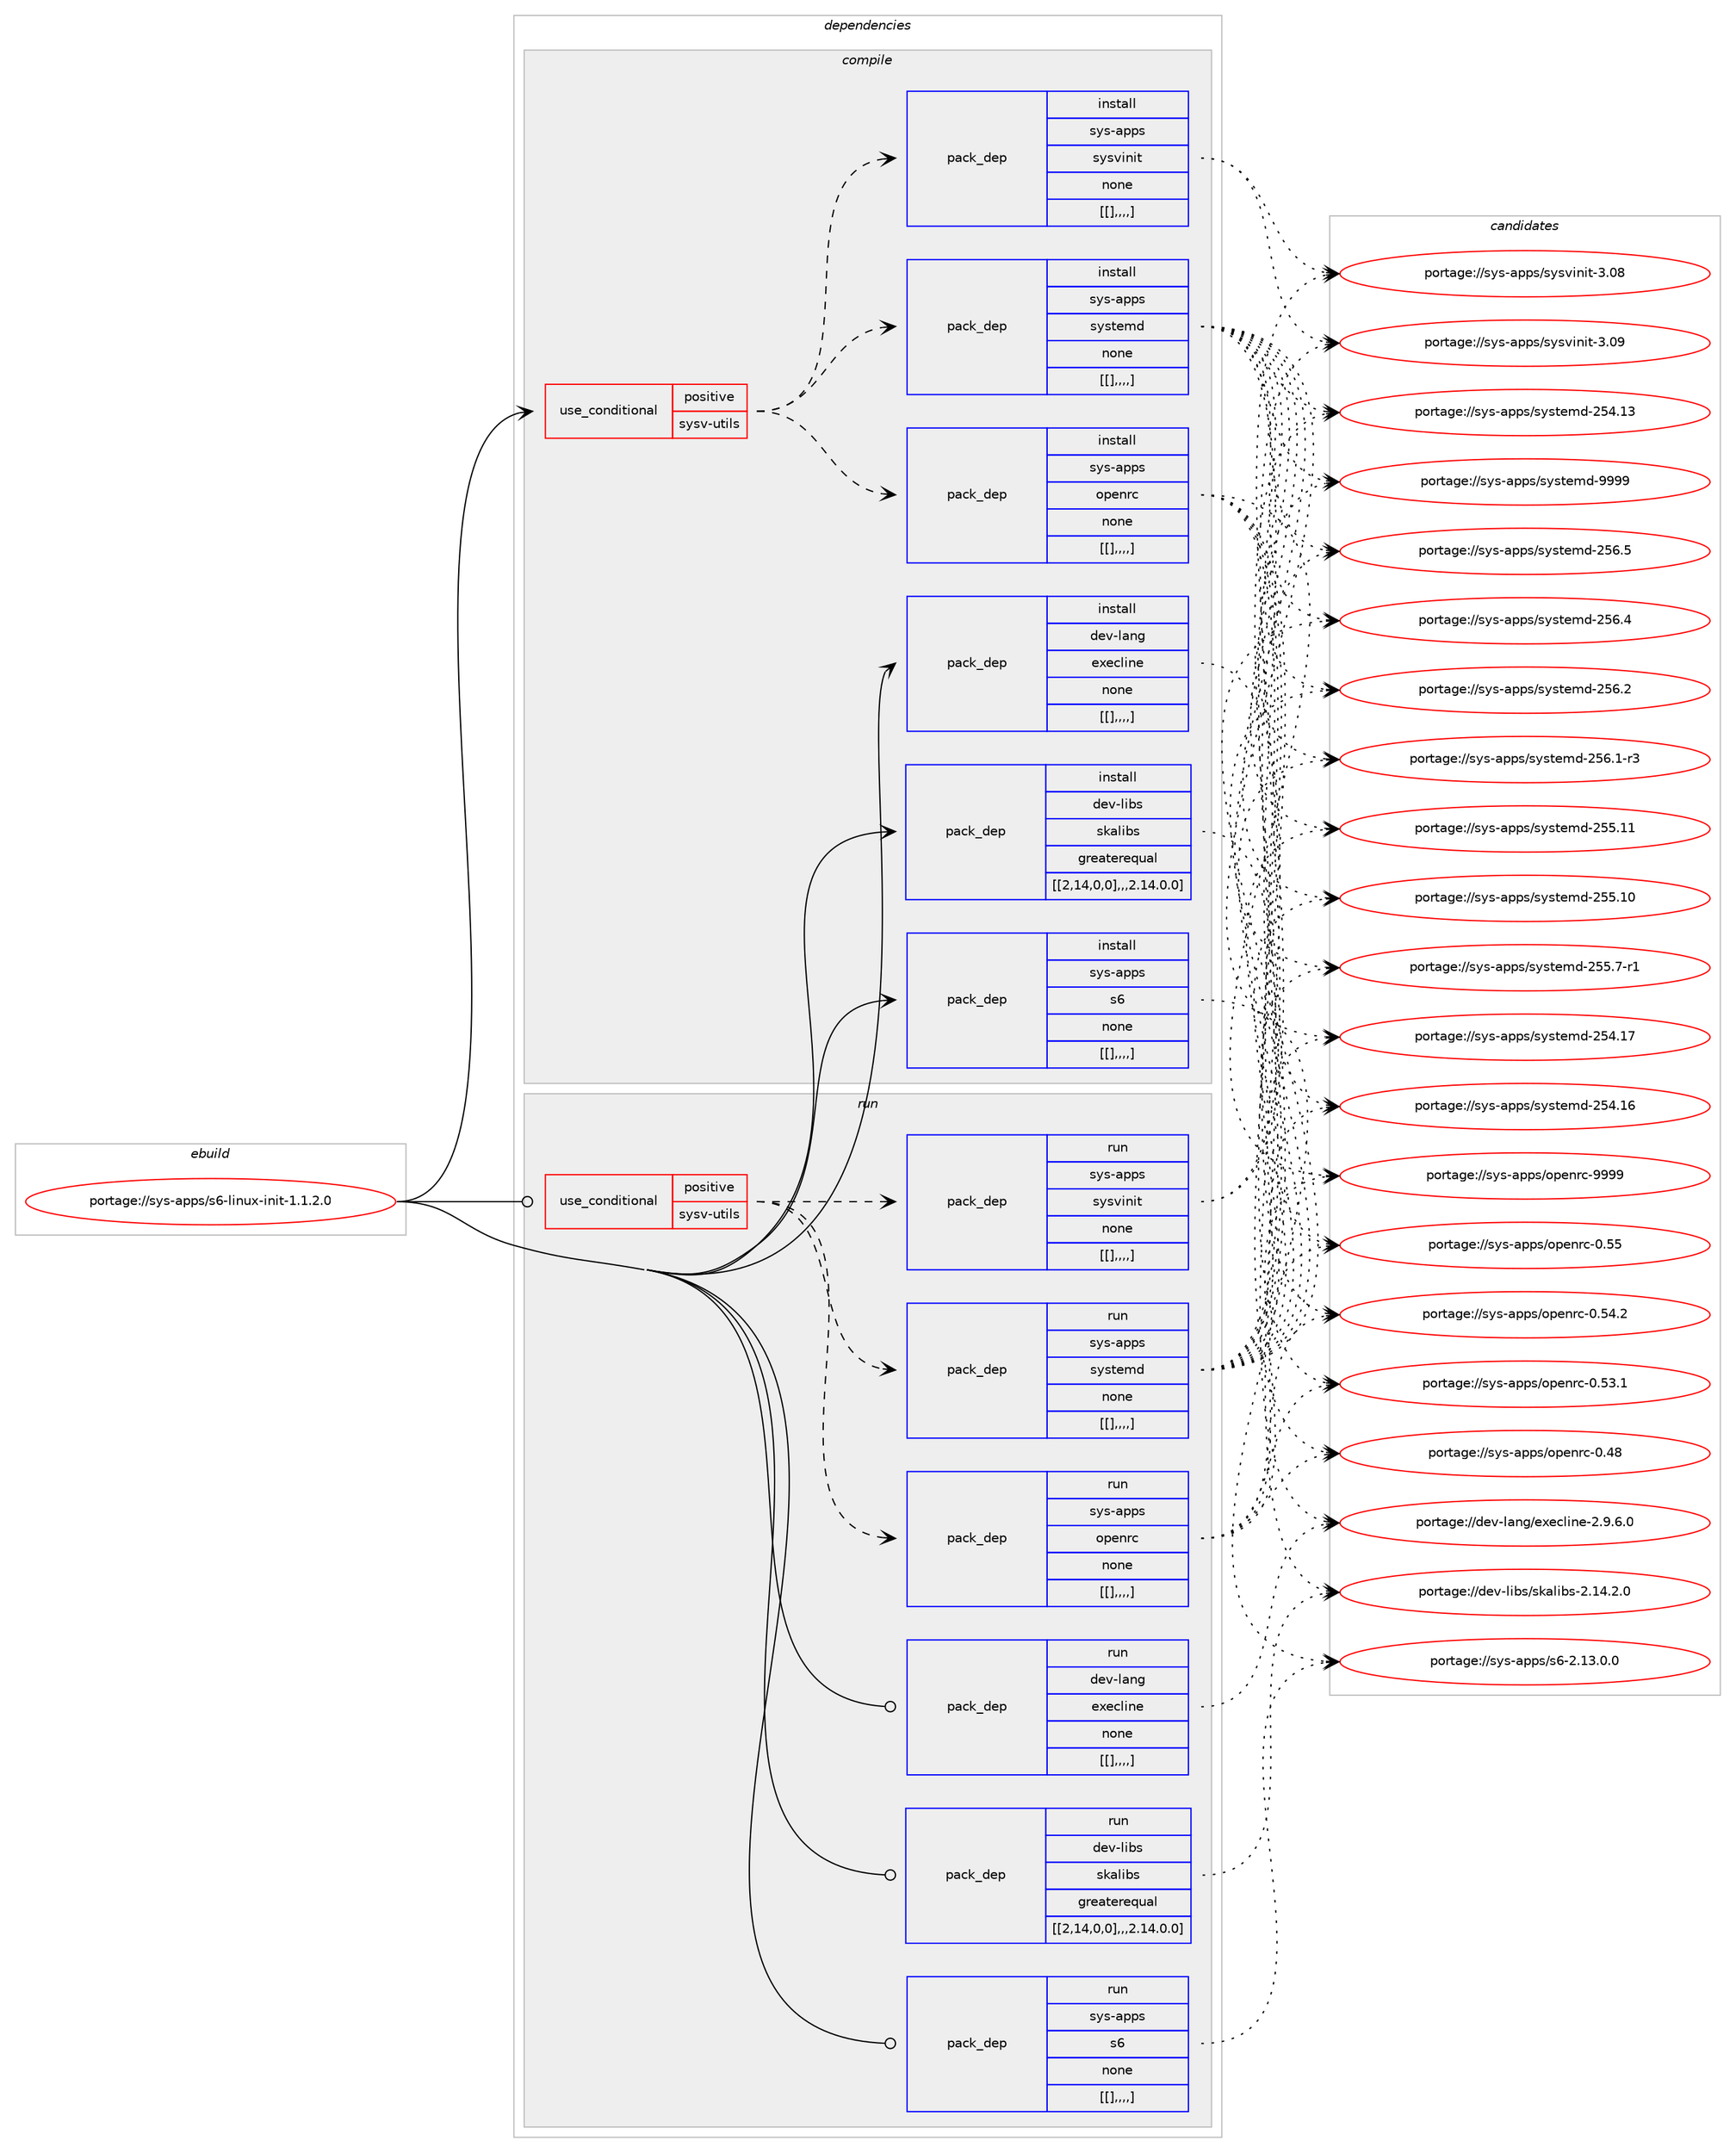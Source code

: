 digraph prolog {

# *************
# Graph options
# *************

newrank=true;
concentrate=true;
compound=true;
graph [rankdir=LR,fontname=Helvetica,fontsize=10,ranksep=1.5];#, ranksep=2.5, nodesep=0.2];
edge  [arrowhead=vee];
node  [fontname=Helvetica,fontsize=10];

# **********
# The ebuild
# **********

subgraph cluster_leftcol {
color=gray;
label=<<i>ebuild</i>>;
id [label="portage://sys-apps/s6-linux-init-1.1.2.0", color=red, width=4, href="../sys-apps/s6-linux-init-1.1.2.0.svg"];
}

# ****************
# The dependencies
# ****************

subgraph cluster_midcol {
color=gray;
label=<<i>dependencies</i>>;
subgraph cluster_compile {
fillcolor="#eeeeee";
style=filled;
label=<<i>compile</i>>;
subgraph cond115862 {
dependency439154 [label=<<TABLE BORDER="0" CELLBORDER="1" CELLSPACING="0" CELLPADDING="4"><TR><TD ROWSPAN="3" CELLPADDING="10">use_conditional</TD></TR><TR><TD>positive</TD></TR><TR><TD>sysv-utils</TD></TR></TABLE>>, shape=none, color=red];
subgraph pack320235 {
dependency439155 [label=<<TABLE BORDER="0" CELLBORDER="1" CELLSPACING="0" CELLPADDING="4" WIDTH="220"><TR><TD ROWSPAN="6" CELLPADDING="30">pack_dep</TD></TR><TR><TD WIDTH="110">install</TD></TR><TR><TD>sys-apps</TD></TR><TR><TD>openrc</TD></TR><TR><TD>none</TD></TR><TR><TD>[[],,,,]</TD></TR></TABLE>>, shape=none, color=blue];
}
dependency439154:e -> dependency439155:w [weight=20,style="dashed",arrowhead="vee"];
subgraph pack320236 {
dependency439156 [label=<<TABLE BORDER="0" CELLBORDER="1" CELLSPACING="0" CELLPADDING="4" WIDTH="220"><TR><TD ROWSPAN="6" CELLPADDING="30">pack_dep</TD></TR><TR><TD WIDTH="110">install</TD></TR><TR><TD>sys-apps</TD></TR><TR><TD>systemd</TD></TR><TR><TD>none</TD></TR><TR><TD>[[],,,,]</TD></TR></TABLE>>, shape=none, color=blue];
}
dependency439154:e -> dependency439156:w [weight=20,style="dashed",arrowhead="vee"];
subgraph pack320237 {
dependency439157 [label=<<TABLE BORDER="0" CELLBORDER="1" CELLSPACING="0" CELLPADDING="4" WIDTH="220"><TR><TD ROWSPAN="6" CELLPADDING="30">pack_dep</TD></TR><TR><TD WIDTH="110">install</TD></TR><TR><TD>sys-apps</TD></TR><TR><TD>sysvinit</TD></TR><TR><TD>none</TD></TR><TR><TD>[[],,,,]</TD></TR></TABLE>>, shape=none, color=blue];
}
dependency439154:e -> dependency439157:w [weight=20,style="dashed",arrowhead="vee"];
}
id:e -> dependency439154:w [weight=20,style="solid",arrowhead="vee"];
subgraph pack320238 {
dependency439158 [label=<<TABLE BORDER="0" CELLBORDER="1" CELLSPACING="0" CELLPADDING="4" WIDTH="220"><TR><TD ROWSPAN="6" CELLPADDING="30">pack_dep</TD></TR><TR><TD WIDTH="110">install</TD></TR><TR><TD>dev-lang</TD></TR><TR><TD>execline</TD></TR><TR><TD>none</TD></TR><TR><TD>[[],,,,]</TD></TR></TABLE>>, shape=none, color=blue];
}
id:e -> dependency439158:w [weight=20,style="solid",arrowhead="vee"];
subgraph pack320239 {
dependency439159 [label=<<TABLE BORDER="0" CELLBORDER="1" CELLSPACING="0" CELLPADDING="4" WIDTH="220"><TR><TD ROWSPAN="6" CELLPADDING="30">pack_dep</TD></TR><TR><TD WIDTH="110">install</TD></TR><TR><TD>dev-libs</TD></TR><TR><TD>skalibs</TD></TR><TR><TD>greaterequal</TD></TR><TR><TD>[[2,14,0,0],,,2.14.0.0]</TD></TR></TABLE>>, shape=none, color=blue];
}
id:e -> dependency439159:w [weight=20,style="solid",arrowhead="vee"];
subgraph pack320240 {
dependency439160 [label=<<TABLE BORDER="0" CELLBORDER="1" CELLSPACING="0" CELLPADDING="4" WIDTH="220"><TR><TD ROWSPAN="6" CELLPADDING="30">pack_dep</TD></TR><TR><TD WIDTH="110">install</TD></TR><TR><TD>sys-apps</TD></TR><TR><TD>s6</TD></TR><TR><TD>none</TD></TR><TR><TD>[[],,,,]</TD></TR></TABLE>>, shape=none, color=blue];
}
id:e -> dependency439160:w [weight=20,style="solid",arrowhead="vee"];
}
subgraph cluster_compileandrun {
fillcolor="#eeeeee";
style=filled;
label=<<i>compile and run</i>>;
}
subgraph cluster_run {
fillcolor="#eeeeee";
style=filled;
label=<<i>run</i>>;
subgraph cond115863 {
dependency439161 [label=<<TABLE BORDER="0" CELLBORDER="1" CELLSPACING="0" CELLPADDING="4"><TR><TD ROWSPAN="3" CELLPADDING="10">use_conditional</TD></TR><TR><TD>positive</TD></TR><TR><TD>sysv-utils</TD></TR></TABLE>>, shape=none, color=red];
subgraph pack320241 {
dependency439162 [label=<<TABLE BORDER="0" CELLBORDER="1" CELLSPACING="0" CELLPADDING="4" WIDTH="220"><TR><TD ROWSPAN="6" CELLPADDING="30">pack_dep</TD></TR><TR><TD WIDTH="110">run</TD></TR><TR><TD>sys-apps</TD></TR><TR><TD>openrc</TD></TR><TR><TD>none</TD></TR><TR><TD>[[],,,,]</TD></TR></TABLE>>, shape=none, color=blue];
}
dependency439161:e -> dependency439162:w [weight=20,style="dashed",arrowhead="vee"];
subgraph pack320242 {
dependency439163 [label=<<TABLE BORDER="0" CELLBORDER="1" CELLSPACING="0" CELLPADDING="4" WIDTH="220"><TR><TD ROWSPAN="6" CELLPADDING="30">pack_dep</TD></TR><TR><TD WIDTH="110">run</TD></TR><TR><TD>sys-apps</TD></TR><TR><TD>systemd</TD></TR><TR><TD>none</TD></TR><TR><TD>[[],,,,]</TD></TR></TABLE>>, shape=none, color=blue];
}
dependency439161:e -> dependency439163:w [weight=20,style="dashed",arrowhead="vee"];
subgraph pack320243 {
dependency439164 [label=<<TABLE BORDER="0" CELLBORDER="1" CELLSPACING="0" CELLPADDING="4" WIDTH="220"><TR><TD ROWSPAN="6" CELLPADDING="30">pack_dep</TD></TR><TR><TD WIDTH="110">run</TD></TR><TR><TD>sys-apps</TD></TR><TR><TD>sysvinit</TD></TR><TR><TD>none</TD></TR><TR><TD>[[],,,,]</TD></TR></TABLE>>, shape=none, color=blue];
}
dependency439161:e -> dependency439164:w [weight=20,style="dashed",arrowhead="vee"];
}
id:e -> dependency439161:w [weight=20,style="solid",arrowhead="odot"];
subgraph pack320244 {
dependency439165 [label=<<TABLE BORDER="0" CELLBORDER="1" CELLSPACING="0" CELLPADDING="4" WIDTH="220"><TR><TD ROWSPAN="6" CELLPADDING="30">pack_dep</TD></TR><TR><TD WIDTH="110">run</TD></TR><TR><TD>dev-lang</TD></TR><TR><TD>execline</TD></TR><TR><TD>none</TD></TR><TR><TD>[[],,,,]</TD></TR></TABLE>>, shape=none, color=blue];
}
id:e -> dependency439165:w [weight=20,style="solid",arrowhead="odot"];
subgraph pack320245 {
dependency439166 [label=<<TABLE BORDER="0" CELLBORDER="1" CELLSPACING="0" CELLPADDING="4" WIDTH="220"><TR><TD ROWSPAN="6" CELLPADDING="30">pack_dep</TD></TR><TR><TD WIDTH="110">run</TD></TR><TR><TD>dev-libs</TD></TR><TR><TD>skalibs</TD></TR><TR><TD>greaterequal</TD></TR><TR><TD>[[2,14,0,0],,,2.14.0.0]</TD></TR></TABLE>>, shape=none, color=blue];
}
id:e -> dependency439166:w [weight=20,style="solid",arrowhead="odot"];
subgraph pack320246 {
dependency439167 [label=<<TABLE BORDER="0" CELLBORDER="1" CELLSPACING="0" CELLPADDING="4" WIDTH="220"><TR><TD ROWSPAN="6" CELLPADDING="30">pack_dep</TD></TR><TR><TD WIDTH="110">run</TD></TR><TR><TD>sys-apps</TD></TR><TR><TD>s6</TD></TR><TR><TD>none</TD></TR><TR><TD>[[],,,,]</TD></TR></TABLE>>, shape=none, color=blue];
}
id:e -> dependency439167:w [weight=20,style="solid",arrowhead="odot"];
}
}

# **************
# The candidates
# **************

subgraph cluster_choices {
rank=same;
color=gray;
label=<<i>candidates</i>>;

subgraph choice320235 {
color=black;
nodesep=1;
choice115121115459711211211547111112101110114994557575757 [label="portage://sys-apps/openrc-9999", color=red, width=4,href="../sys-apps/openrc-9999.svg"];
choice115121115459711211211547111112101110114994548465353 [label="portage://sys-apps/openrc-0.55", color=red, width=4,href="../sys-apps/openrc-0.55.svg"];
choice1151211154597112112115471111121011101149945484653524650 [label="portage://sys-apps/openrc-0.54.2", color=red, width=4,href="../sys-apps/openrc-0.54.2.svg"];
choice1151211154597112112115471111121011101149945484653514649 [label="portage://sys-apps/openrc-0.53.1", color=red, width=4,href="../sys-apps/openrc-0.53.1.svg"];
choice115121115459711211211547111112101110114994548465256 [label="portage://sys-apps/openrc-0.48", color=red, width=4,href="../sys-apps/openrc-0.48.svg"];
dependency439155:e -> choice115121115459711211211547111112101110114994557575757:w [style=dotted,weight="100"];
dependency439155:e -> choice115121115459711211211547111112101110114994548465353:w [style=dotted,weight="100"];
dependency439155:e -> choice1151211154597112112115471111121011101149945484653524650:w [style=dotted,weight="100"];
dependency439155:e -> choice1151211154597112112115471111121011101149945484653514649:w [style=dotted,weight="100"];
dependency439155:e -> choice115121115459711211211547111112101110114994548465256:w [style=dotted,weight="100"];
}
subgraph choice320236 {
color=black;
nodesep=1;
choice1151211154597112112115471151211151161011091004557575757 [label="portage://sys-apps/systemd-9999", color=red, width=4,href="../sys-apps/systemd-9999.svg"];
choice115121115459711211211547115121115116101109100455053544653 [label="portage://sys-apps/systemd-256.5", color=red, width=4,href="../sys-apps/systemd-256.5.svg"];
choice115121115459711211211547115121115116101109100455053544652 [label="portage://sys-apps/systemd-256.4", color=red, width=4,href="../sys-apps/systemd-256.4.svg"];
choice115121115459711211211547115121115116101109100455053544650 [label="portage://sys-apps/systemd-256.2", color=red, width=4,href="../sys-apps/systemd-256.2.svg"];
choice1151211154597112112115471151211151161011091004550535446494511451 [label="portage://sys-apps/systemd-256.1-r3", color=red, width=4,href="../sys-apps/systemd-256.1-r3.svg"];
choice11512111545971121121154711512111511610110910045505353464949 [label="portage://sys-apps/systemd-255.11", color=red, width=4,href="../sys-apps/systemd-255.11.svg"];
choice11512111545971121121154711512111511610110910045505353464948 [label="portage://sys-apps/systemd-255.10", color=red, width=4,href="../sys-apps/systemd-255.10.svg"];
choice1151211154597112112115471151211151161011091004550535346554511449 [label="portage://sys-apps/systemd-255.7-r1", color=red, width=4,href="../sys-apps/systemd-255.7-r1.svg"];
choice11512111545971121121154711512111511610110910045505352464955 [label="portage://sys-apps/systemd-254.17", color=red, width=4,href="../sys-apps/systemd-254.17.svg"];
choice11512111545971121121154711512111511610110910045505352464954 [label="portage://sys-apps/systemd-254.16", color=red, width=4,href="../sys-apps/systemd-254.16.svg"];
choice11512111545971121121154711512111511610110910045505352464951 [label="portage://sys-apps/systemd-254.13", color=red, width=4,href="../sys-apps/systemd-254.13.svg"];
dependency439156:e -> choice1151211154597112112115471151211151161011091004557575757:w [style=dotted,weight="100"];
dependency439156:e -> choice115121115459711211211547115121115116101109100455053544653:w [style=dotted,weight="100"];
dependency439156:e -> choice115121115459711211211547115121115116101109100455053544652:w [style=dotted,weight="100"];
dependency439156:e -> choice115121115459711211211547115121115116101109100455053544650:w [style=dotted,weight="100"];
dependency439156:e -> choice1151211154597112112115471151211151161011091004550535446494511451:w [style=dotted,weight="100"];
dependency439156:e -> choice11512111545971121121154711512111511610110910045505353464949:w [style=dotted,weight="100"];
dependency439156:e -> choice11512111545971121121154711512111511610110910045505353464948:w [style=dotted,weight="100"];
dependency439156:e -> choice1151211154597112112115471151211151161011091004550535346554511449:w [style=dotted,weight="100"];
dependency439156:e -> choice11512111545971121121154711512111511610110910045505352464955:w [style=dotted,weight="100"];
dependency439156:e -> choice11512111545971121121154711512111511610110910045505352464954:w [style=dotted,weight="100"];
dependency439156:e -> choice11512111545971121121154711512111511610110910045505352464951:w [style=dotted,weight="100"];
}
subgraph choice320237 {
color=black;
nodesep=1;
choice1151211154597112112115471151211151181051101051164551464857 [label="portage://sys-apps/sysvinit-3.09", color=red, width=4,href="../sys-apps/sysvinit-3.09.svg"];
choice1151211154597112112115471151211151181051101051164551464856 [label="portage://sys-apps/sysvinit-3.08", color=red, width=4,href="../sys-apps/sysvinit-3.08.svg"];
dependency439157:e -> choice1151211154597112112115471151211151181051101051164551464857:w [style=dotted,weight="100"];
dependency439157:e -> choice1151211154597112112115471151211151181051101051164551464856:w [style=dotted,weight="100"];
}
subgraph choice320238 {
color=black;
nodesep=1;
choice100101118451089711010347101120101991081051101014550465746544648 [label="portage://dev-lang/execline-2.9.6.0", color=red, width=4,href="../dev-lang/execline-2.9.6.0.svg"];
dependency439158:e -> choice100101118451089711010347101120101991081051101014550465746544648:w [style=dotted,weight="100"];
}
subgraph choice320239 {
color=black;
nodesep=1;
choice1001011184510810598115471151079710810598115455046495246504648 [label="portage://dev-libs/skalibs-2.14.2.0", color=red, width=4,href="../dev-libs/skalibs-2.14.2.0.svg"];
dependency439159:e -> choice1001011184510810598115471151079710810598115455046495246504648:w [style=dotted,weight="100"];
}
subgraph choice320240 {
color=black;
nodesep=1;
choice11512111545971121121154711554455046495146484648 [label="portage://sys-apps/s6-2.13.0.0", color=red, width=4,href="../sys-apps/s6-2.13.0.0.svg"];
dependency439160:e -> choice11512111545971121121154711554455046495146484648:w [style=dotted,weight="100"];
}
subgraph choice320241 {
color=black;
nodesep=1;
choice115121115459711211211547111112101110114994557575757 [label="portage://sys-apps/openrc-9999", color=red, width=4,href="../sys-apps/openrc-9999.svg"];
choice115121115459711211211547111112101110114994548465353 [label="portage://sys-apps/openrc-0.55", color=red, width=4,href="../sys-apps/openrc-0.55.svg"];
choice1151211154597112112115471111121011101149945484653524650 [label="portage://sys-apps/openrc-0.54.2", color=red, width=4,href="../sys-apps/openrc-0.54.2.svg"];
choice1151211154597112112115471111121011101149945484653514649 [label="portage://sys-apps/openrc-0.53.1", color=red, width=4,href="../sys-apps/openrc-0.53.1.svg"];
choice115121115459711211211547111112101110114994548465256 [label="portage://sys-apps/openrc-0.48", color=red, width=4,href="../sys-apps/openrc-0.48.svg"];
dependency439162:e -> choice115121115459711211211547111112101110114994557575757:w [style=dotted,weight="100"];
dependency439162:e -> choice115121115459711211211547111112101110114994548465353:w [style=dotted,weight="100"];
dependency439162:e -> choice1151211154597112112115471111121011101149945484653524650:w [style=dotted,weight="100"];
dependency439162:e -> choice1151211154597112112115471111121011101149945484653514649:w [style=dotted,weight="100"];
dependency439162:e -> choice115121115459711211211547111112101110114994548465256:w [style=dotted,weight="100"];
}
subgraph choice320242 {
color=black;
nodesep=1;
choice1151211154597112112115471151211151161011091004557575757 [label="portage://sys-apps/systemd-9999", color=red, width=4,href="../sys-apps/systemd-9999.svg"];
choice115121115459711211211547115121115116101109100455053544653 [label="portage://sys-apps/systemd-256.5", color=red, width=4,href="../sys-apps/systemd-256.5.svg"];
choice115121115459711211211547115121115116101109100455053544652 [label="portage://sys-apps/systemd-256.4", color=red, width=4,href="../sys-apps/systemd-256.4.svg"];
choice115121115459711211211547115121115116101109100455053544650 [label="portage://sys-apps/systemd-256.2", color=red, width=4,href="../sys-apps/systemd-256.2.svg"];
choice1151211154597112112115471151211151161011091004550535446494511451 [label="portage://sys-apps/systemd-256.1-r3", color=red, width=4,href="../sys-apps/systemd-256.1-r3.svg"];
choice11512111545971121121154711512111511610110910045505353464949 [label="portage://sys-apps/systemd-255.11", color=red, width=4,href="../sys-apps/systemd-255.11.svg"];
choice11512111545971121121154711512111511610110910045505353464948 [label="portage://sys-apps/systemd-255.10", color=red, width=4,href="../sys-apps/systemd-255.10.svg"];
choice1151211154597112112115471151211151161011091004550535346554511449 [label="portage://sys-apps/systemd-255.7-r1", color=red, width=4,href="../sys-apps/systemd-255.7-r1.svg"];
choice11512111545971121121154711512111511610110910045505352464955 [label="portage://sys-apps/systemd-254.17", color=red, width=4,href="../sys-apps/systemd-254.17.svg"];
choice11512111545971121121154711512111511610110910045505352464954 [label="portage://sys-apps/systemd-254.16", color=red, width=4,href="../sys-apps/systemd-254.16.svg"];
choice11512111545971121121154711512111511610110910045505352464951 [label="portage://sys-apps/systemd-254.13", color=red, width=4,href="../sys-apps/systemd-254.13.svg"];
dependency439163:e -> choice1151211154597112112115471151211151161011091004557575757:w [style=dotted,weight="100"];
dependency439163:e -> choice115121115459711211211547115121115116101109100455053544653:w [style=dotted,weight="100"];
dependency439163:e -> choice115121115459711211211547115121115116101109100455053544652:w [style=dotted,weight="100"];
dependency439163:e -> choice115121115459711211211547115121115116101109100455053544650:w [style=dotted,weight="100"];
dependency439163:e -> choice1151211154597112112115471151211151161011091004550535446494511451:w [style=dotted,weight="100"];
dependency439163:e -> choice11512111545971121121154711512111511610110910045505353464949:w [style=dotted,weight="100"];
dependency439163:e -> choice11512111545971121121154711512111511610110910045505353464948:w [style=dotted,weight="100"];
dependency439163:e -> choice1151211154597112112115471151211151161011091004550535346554511449:w [style=dotted,weight="100"];
dependency439163:e -> choice11512111545971121121154711512111511610110910045505352464955:w [style=dotted,weight="100"];
dependency439163:e -> choice11512111545971121121154711512111511610110910045505352464954:w [style=dotted,weight="100"];
dependency439163:e -> choice11512111545971121121154711512111511610110910045505352464951:w [style=dotted,weight="100"];
}
subgraph choice320243 {
color=black;
nodesep=1;
choice1151211154597112112115471151211151181051101051164551464857 [label="portage://sys-apps/sysvinit-3.09", color=red, width=4,href="../sys-apps/sysvinit-3.09.svg"];
choice1151211154597112112115471151211151181051101051164551464856 [label="portage://sys-apps/sysvinit-3.08", color=red, width=4,href="../sys-apps/sysvinit-3.08.svg"];
dependency439164:e -> choice1151211154597112112115471151211151181051101051164551464857:w [style=dotted,weight="100"];
dependency439164:e -> choice1151211154597112112115471151211151181051101051164551464856:w [style=dotted,weight="100"];
}
subgraph choice320244 {
color=black;
nodesep=1;
choice100101118451089711010347101120101991081051101014550465746544648 [label="portage://dev-lang/execline-2.9.6.0", color=red, width=4,href="../dev-lang/execline-2.9.6.0.svg"];
dependency439165:e -> choice100101118451089711010347101120101991081051101014550465746544648:w [style=dotted,weight="100"];
}
subgraph choice320245 {
color=black;
nodesep=1;
choice1001011184510810598115471151079710810598115455046495246504648 [label="portage://dev-libs/skalibs-2.14.2.0", color=red, width=4,href="../dev-libs/skalibs-2.14.2.0.svg"];
dependency439166:e -> choice1001011184510810598115471151079710810598115455046495246504648:w [style=dotted,weight="100"];
}
subgraph choice320246 {
color=black;
nodesep=1;
choice11512111545971121121154711554455046495146484648 [label="portage://sys-apps/s6-2.13.0.0", color=red, width=4,href="../sys-apps/s6-2.13.0.0.svg"];
dependency439167:e -> choice11512111545971121121154711554455046495146484648:w [style=dotted,weight="100"];
}
}

}
